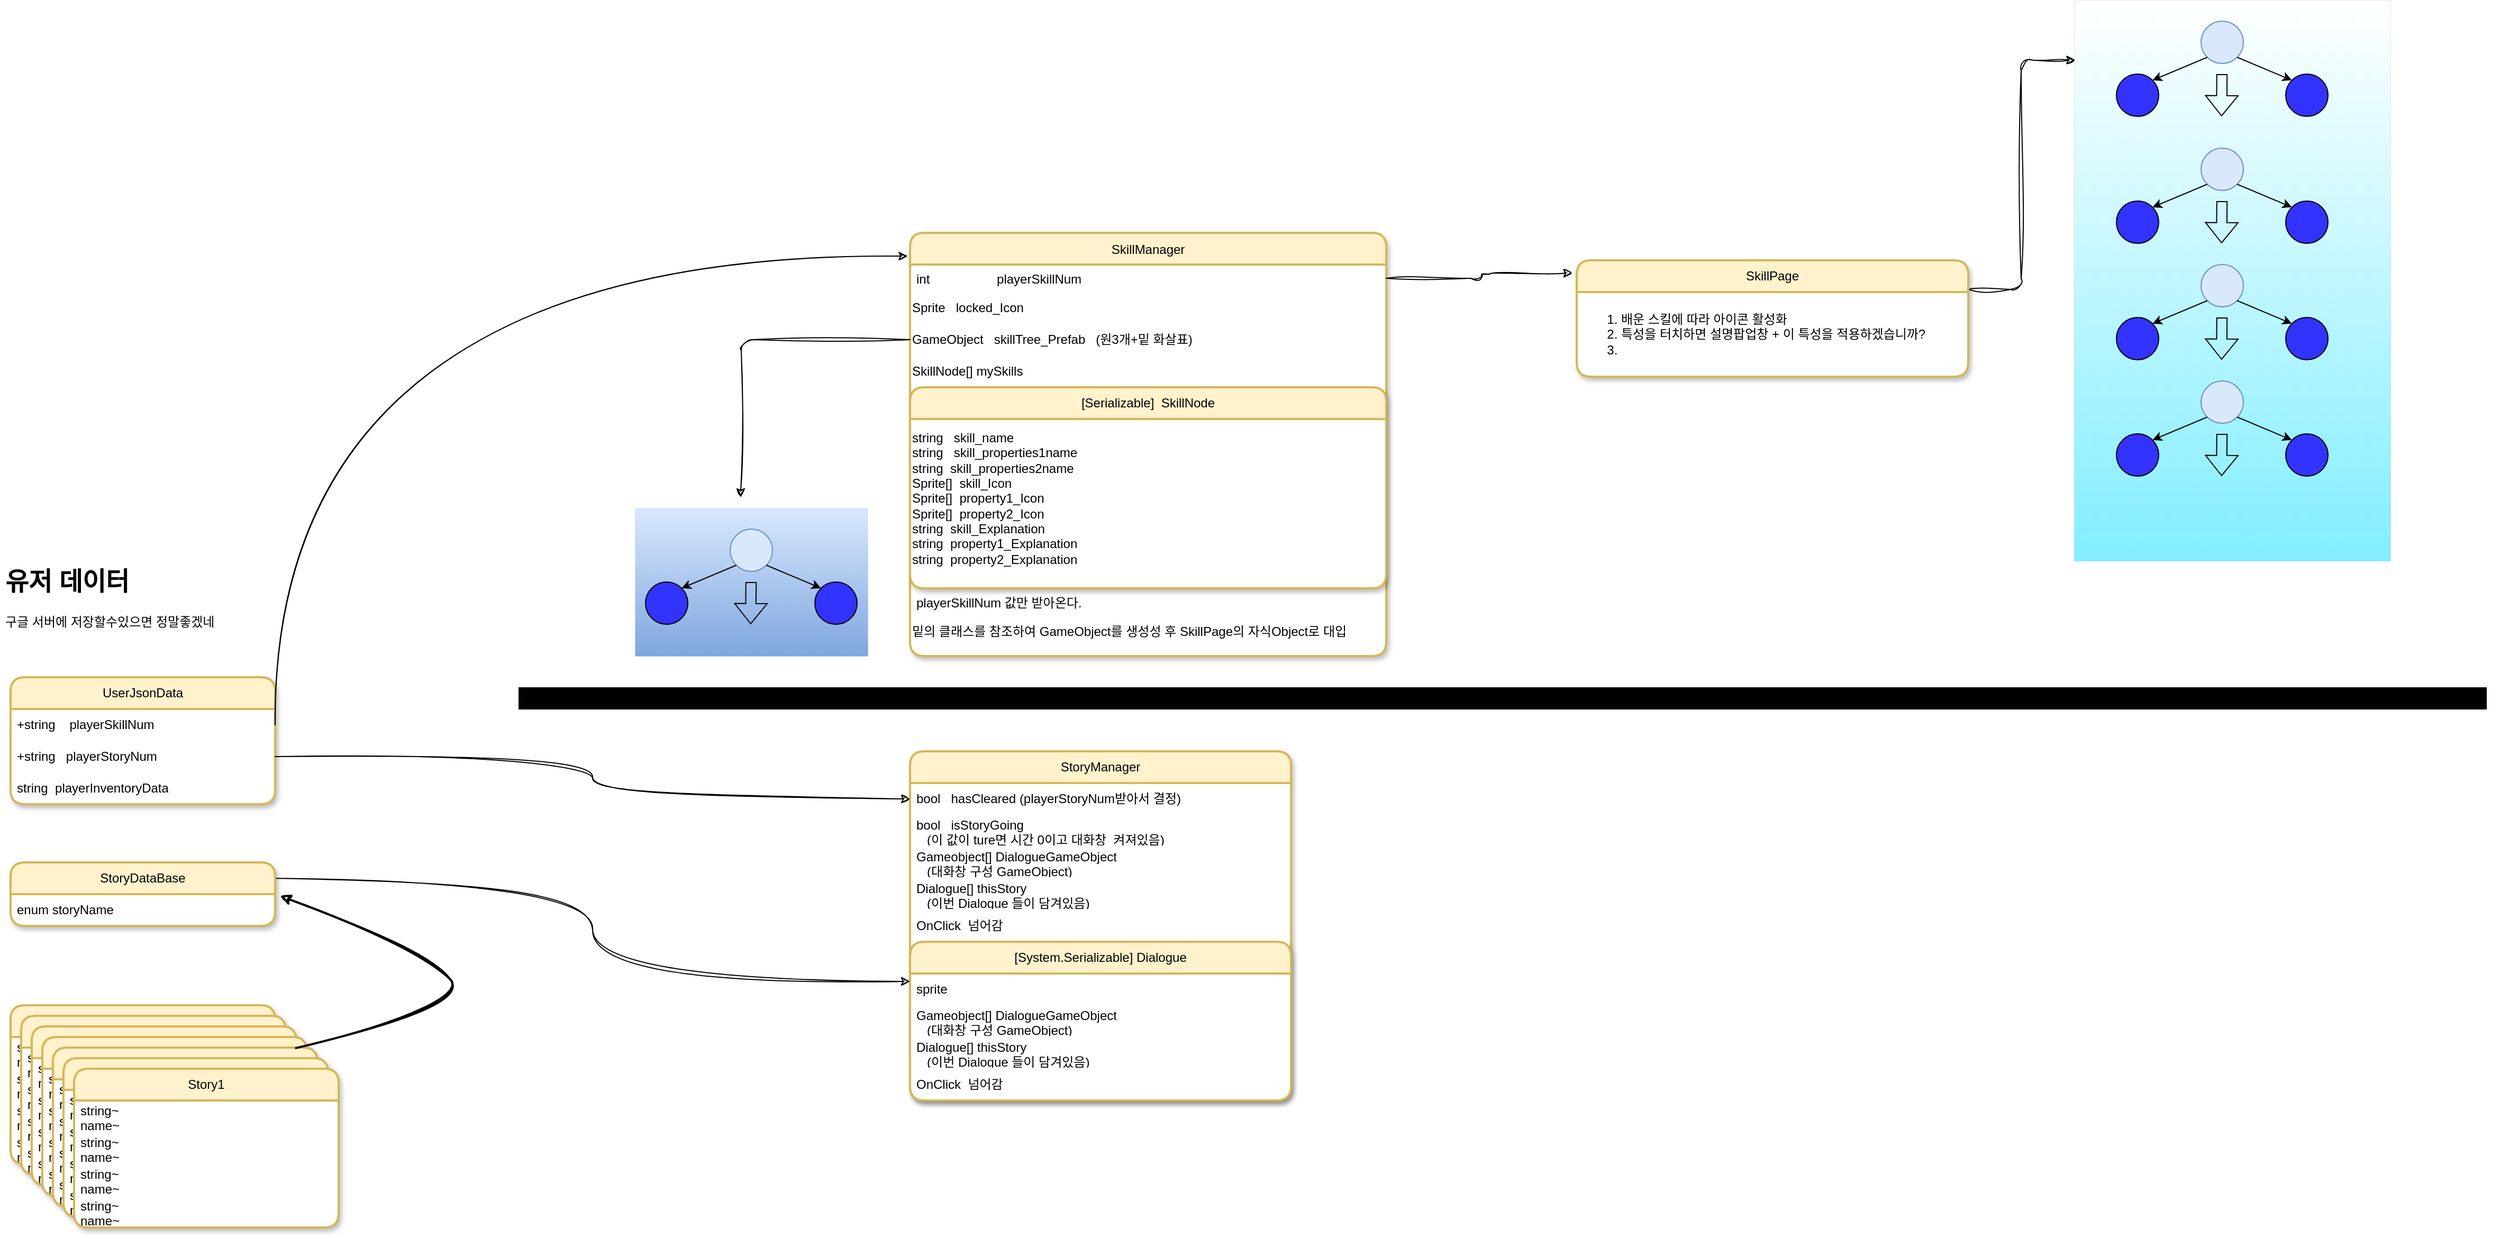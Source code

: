 <mxfile version="21.1.1" type="github">
  <diagram id="C5RBs43oDa-KdzZeNtuy" name="Page-1">
    <mxGraphModel dx="3452" dy="2522" grid="1" gridSize="10" guides="1" tooltips="1" connect="1" arrows="1" fold="1" page="1" pageScale="1" pageWidth="827" pageHeight="1169" math="0" shadow="0">
      <root>
        <mxCell id="WIyWlLk6GJQsqaUBKTNV-0" />
        <mxCell id="WIyWlLk6GJQsqaUBKTNV-1" parent="WIyWlLk6GJQsqaUBKTNV-0" />
        <mxCell id="8nrmdCKxqJNX-sru3NF3-96" value="" style="rounded=0;whiteSpace=wrap;html=1;strokeWidth=0;gradientColor=#82EEFF;" parent="WIyWlLk6GJQsqaUBKTNV-1" vertex="1">
          <mxGeometry x="1160" y="-170" width="299" height="530" as="geometry" />
        </mxCell>
        <mxCell id="8nrmdCKxqJNX-sru3NF3-95" value="" style="rounded=0;whiteSpace=wrap;html=1;fillColor=#dae8fc;strokeColor=#6c8ebf;gradientColor=#7EA6E0;strokeWidth=0;" parent="WIyWlLk6GJQsqaUBKTNV-1" vertex="1">
          <mxGeometry x="-200" y="310" width="220" height="140" as="geometry" />
        </mxCell>
        <mxCell id="zkfFHV4jXpPFQw0GAbJ--0" value="SkillManager" style="swimlane;fontStyle=0;align=center;verticalAlign=middle;childLayout=stackLayout;horizontal=1;startSize=30;horizontalStack=0;resizeParent=1;resizeLast=0;collapsible=1;marginBottom=0;rounded=1;shadow=1;strokeWidth=2;fillColor=#fff2cc;strokeColor=#d6b656;swimlaneFillColor=default;glass=0;" parent="WIyWlLk6GJQsqaUBKTNV-1" vertex="1">
          <mxGeometry x="60" y="50" width="450" height="400" as="geometry">
            <mxRectangle x="230" y="140" width="160" height="26" as="alternateBounds" />
          </mxGeometry>
        </mxCell>
        <mxCell id="zkfFHV4jXpPFQw0GAbJ--1" value="int                   playerSkillNum" style="text;align=left;verticalAlign=top;spacingLeft=4;spacingRight=4;overflow=hidden;rotatable=0;points=[[0,0.5],[1,0.5]];portConstraint=eastwest;" parent="zkfFHV4jXpPFQw0GAbJ--0" vertex="1">
          <mxGeometry y="30" width="450" height="26" as="geometry" />
        </mxCell>
        <mxCell id="8nrmdCKxqJNX-sru3NF3-39" value="Sprite &lt;span style=&quot;white-space: pre;&quot;&gt; &lt;/span&gt;&lt;span style=&quot;white-space: pre;&quot;&gt; &lt;/span&gt;locked_Icon" style="text;html=1;strokeColor=none;fillColor=none;align=left;verticalAlign=middle;whiteSpace=wrap;rounded=0;" parent="zkfFHV4jXpPFQw0GAbJ--0" vertex="1">
          <mxGeometry y="56" width="450" height="30" as="geometry" />
        </mxCell>
        <mxCell id="8nrmdCKxqJNX-sru3NF3-102" style="edgeStyle=orthogonalEdgeStyle;rounded=1;orthogonalLoop=1;jettySize=auto;html=1;exitX=0;exitY=0.5;exitDx=0;exitDy=0;fontFamily=Helvetica;fontSize=11;fontColor=default;startSize=30;targetPerimeterSpacing=2;sketch=1;curveFitting=1;jiggle=2;shadow=0;" parent="zkfFHV4jXpPFQw0GAbJ--0" source="8nrmdCKxqJNX-sru3NF3-85" edge="1">
          <mxGeometry relative="1" as="geometry">
            <mxPoint x="-160" y="250" as="targetPoint" />
          </mxGeometry>
        </mxCell>
        <mxCell id="8nrmdCKxqJNX-sru3NF3-85" value="GameObject&amp;nbsp; &lt;span style=&quot;white-space: pre;&quot;&gt; &lt;/span&gt;skillTree_Prefab&amp;nbsp; &amp;nbsp;(원3개+밑 화살표)" style="text;html=1;strokeColor=none;fillColor=none;align=left;verticalAlign=middle;whiteSpace=wrap;rounded=0;" parent="zkfFHV4jXpPFQw0GAbJ--0" vertex="1">
          <mxGeometry y="86" width="450" height="30" as="geometry" />
        </mxCell>
        <mxCell id="8nrmdCKxqJNX-sru3NF3-86" value="SkillNode[]&lt;span style=&quot;white-space: pre;&quot;&gt; &lt;/span&gt;mySkills" style="text;html=1;strokeColor=none;fillColor=none;align=left;verticalAlign=middle;whiteSpace=wrap;rounded=0;" parent="zkfFHV4jXpPFQw0GAbJ--0" vertex="1">
          <mxGeometry y="116" width="450" height="30" as="geometry" />
        </mxCell>
        <mxCell id="8nrmdCKxqJNX-sru3NF3-41" value="[Serializable]&amp;nbsp; SkillNode" style="swimlane;whiteSpace=wrap;html=1;labelPosition=center;verticalLabelPosition=middle;align=center;verticalAlign=middle;textDirection=ltr;gradientColor=none;strokeWidth=2;fillColor=#fff2cc;strokeColor=#d6b656;fontStyle=0;startSize=30;swimlaneFillColor=default;glass=0;shadow=1;rounded=1;" parent="zkfFHV4jXpPFQw0GAbJ--0" vertex="1">
          <mxGeometry y="146" width="450" height="190" as="geometry">
            <mxRectangle y="146" width="450" height="30" as="alternateBounds" />
          </mxGeometry>
        </mxCell>
        <mxCell id="8nrmdCKxqJNX-sru3NF3-40" value="string&amp;nbsp;&lt;span style=&quot;white-space: pre;&quot;&gt; &lt;/span&gt;&lt;span style=&quot;white-space: pre;&quot;&gt; &lt;/span&gt;skill_name&lt;br&gt;string&amp;nbsp;&lt;span style=&quot;white-space: pre;&quot;&gt; &lt;/span&gt;&lt;span style=&quot;white-space: pre;&quot;&gt; &lt;/span&gt;skill_properties1name&lt;br&gt;string&lt;span style=&quot;white-space: pre;&quot;&gt; &lt;/span&gt;&lt;span style=&quot;white-space: pre;&quot;&gt; &lt;/span&gt;skill_properties2name&lt;br&gt;Sprite[]&lt;span style=&quot;white-space: pre;&quot;&gt; &lt;/span&gt;&lt;span style=&quot;white-space: pre;&quot;&gt; &lt;/span&gt;skill_Icon&lt;br&gt;Sprite[]&lt;span style=&quot;white-space: pre;&quot;&gt; &lt;/span&gt;&lt;span style=&quot;white-space: pre;&quot;&gt; &lt;/span&gt;property1_Icon&lt;br&gt;Sprite[]&lt;span style=&quot;white-space: pre;&quot;&gt; &lt;/span&gt;&lt;span style=&quot;white-space: pre;&quot;&gt; &lt;/span&gt;property2_Icon&lt;br&gt;string&lt;span style=&quot;white-space: pre;&quot;&gt; &lt;/span&gt;&lt;span style=&quot;white-space: pre;&quot;&gt; &lt;/span&gt;skill_Explanation&lt;br&gt;string&lt;span style=&quot;white-space: pre;&quot;&gt; &lt;/span&gt;&lt;span style=&quot;white-space: pre;&quot;&gt; &lt;/span&gt;property1_Explanation&lt;br&gt;string&lt;span style=&quot;white-space: pre;&quot;&gt; &lt;/span&gt;&lt;span style=&quot;white-space: pre;&quot;&gt; &lt;/span&gt;property2_Explanation" style="text;html=1;strokeColor=none;fillColor=none;align=left;verticalAlign=middle;whiteSpace=wrap;rounded=0;" parent="8nrmdCKxqJNX-sru3NF3-41" vertex="1">
          <mxGeometry y="90" width="290" height="30" as="geometry" />
        </mxCell>
        <mxCell id="zkfFHV4jXpPFQw0GAbJ--5" value="playerSkillNum 값만 받아온다." style="text;align=left;verticalAlign=top;spacingLeft=4;spacingRight=4;overflow=hidden;rotatable=0;points=[[0,0.5],[1,0.5]];portConstraint=eastwest;" parent="zkfFHV4jXpPFQw0GAbJ--0" vertex="1">
          <mxGeometry y="336" width="450" height="26" as="geometry" />
        </mxCell>
        <mxCell id="8nrmdCKxqJNX-sru3NF3-84" value="밑의 클래스를 참조하여 GameObject를 생성성 후 SkillPage의 자식Object로 대입" style="text;html=1;align=left;verticalAlign=middle;resizable=0;points=[];autosize=1;strokeColor=none;fillColor=none;" parent="zkfFHV4jXpPFQw0GAbJ--0" vertex="1">
          <mxGeometry y="362" width="450" height="30" as="geometry" />
        </mxCell>
        <mxCell id="8nrmdCKxqJNX-sru3NF3-101" style="edgeStyle=orthogonalEdgeStyle;rounded=1;orthogonalLoop=1;jettySize=auto;html=1;exitX=1;exitY=0.25;exitDx=0;exitDy=0;entryX=0.004;entryY=0.107;entryDx=0;entryDy=0;entryPerimeter=0;fontFamily=Helvetica;fontSize=11;fontColor=default;startSize=30;targetPerimeterSpacing=2;sketch=1;curveFitting=1;jiggle=2;shadow=0;" parent="WIyWlLk6GJQsqaUBKTNV-1" source="8nrmdCKxqJNX-sru3NF3-2" target="8nrmdCKxqJNX-sru3NF3-96" edge="1">
          <mxGeometry relative="1" as="geometry" />
        </mxCell>
        <mxCell id="8nrmdCKxqJNX-sru3NF3-2" value="SkillPage" style="swimlane;fontStyle=0;childLayout=stackLayout;horizontal=1;startSize=30;horizontalStack=0;resizeParent=1;resizeParentMax=0;resizeLast=0;collapsible=1;marginBottom=0;whiteSpace=wrap;html=1;fillColor=#fff2cc;strokeColor=#d6b656;strokeWidth=2;swimlaneFillColor=default;glass=0;shadow=1;rounded=1;" parent="WIyWlLk6GJQsqaUBKTNV-1" vertex="1">
          <mxGeometry x="690" y="76" width="370" height="110" as="geometry">
            <mxRectangle x="510" y="106" width="90" height="30" as="alternateBounds" />
          </mxGeometry>
        </mxCell>
        <mxCell id="8nrmdCKxqJNX-sru3NF3-35" value="&lt;ol&gt;&lt;li&gt;배운 스킬에 따라 아이콘 활성화&lt;/li&gt;&lt;li&gt;특성을 터치하면 설명팝업창 + 이 특성을 적용하겠습니까?&lt;/li&gt;&lt;li&gt;&lt;br&gt;&lt;/li&gt;&lt;/ol&gt;" style="text;html=1;align=left;verticalAlign=middle;resizable=0;points=[];autosize=1;strokeColor=none;fillColor=none;" parent="8nrmdCKxqJNX-sru3NF3-2" vertex="1">
          <mxGeometry y="30" width="370" height="80" as="geometry" />
        </mxCell>
        <mxCell id="8nrmdCKxqJNX-sru3NF3-6" style="edgeStyle=orthogonalEdgeStyle;rounded=1;orthogonalLoop=1;jettySize=auto;html=1;entryX=-0.011;entryY=0.11;entryDx=0;entryDy=0;entryPerimeter=0;targetPerimeterSpacing=2;sketch=1;curveFitting=1;jiggle=2;shadow=0;" parent="WIyWlLk6GJQsqaUBKTNV-1" source="zkfFHV4jXpPFQw0GAbJ--1" target="8nrmdCKxqJNX-sru3NF3-2" edge="1">
          <mxGeometry relative="1" as="geometry">
            <mxPoint x="380" y="170" as="sourcePoint" />
          </mxGeometry>
        </mxCell>
        <mxCell id="8nrmdCKxqJNX-sru3NF3-14" value="" style="ellipse;whiteSpace=wrap;html=1;fillColor=#dae8fc;strokeColor=#6c8ebf;" parent="WIyWlLk6GJQsqaUBKTNV-1" vertex="1">
          <mxGeometry x="-110" y="330" width="40" height="40" as="geometry" />
        </mxCell>
        <mxCell id="8nrmdCKxqJNX-sru3NF3-17" value="" style="ellipse;whiteSpace=wrap;html=1;fillColor=#3333FF;" parent="WIyWlLk6GJQsqaUBKTNV-1" vertex="1">
          <mxGeometry x="-190" y="380" width="40" height="40" as="geometry" />
        </mxCell>
        <mxCell id="8nrmdCKxqJNX-sru3NF3-18" value="" style="ellipse;whiteSpace=wrap;html=1;fillColor=#3333FF;" parent="WIyWlLk6GJQsqaUBKTNV-1" vertex="1">
          <mxGeometry x="-30" y="380" width="40" height="40" as="geometry" />
        </mxCell>
        <mxCell id="8nrmdCKxqJNX-sru3NF3-20" value="" style="endArrow=classic;html=1;rounded=0;exitX=0;exitY=1;exitDx=0;exitDy=0;entryX=1;entryY=0;entryDx=0;entryDy=0;" parent="WIyWlLk6GJQsqaUBKTNV-1" source="8nrmdCKxqJNX-sru3NF3-14" target="8nrmdCKxqJNX-sru3NF3-17" edge="1">
          <mxGeometry width="50" height="50" relative="1" as="geometry">
            <mxPoint x="-230" y="390" as="sourcePoint" />
            <mxPoint x="-290" y="410" as="targetPoint" />
          </mxGeometry>
        </mxCell>
        <mxCell id="8nrmdCKxqJNX-sru3NF3-21" value="" style="endArrow=classic;html=1;rounded=0;exitX=1;exitY=1;exitDx=0;exitDy=0;entryX=0;entryY=0;entryDx=0;entryDy=0;" parent="WIyWlLk6GJQsqaUBKTNV-1" source="8nrmdCKxqJNX-sru3NF3-14" target="8nrmdCKxqJNX-sru3NF3-18" edge="1">
          <mxGeometry width="50" height="50" relative="1" as="geometry">
            <mxPoint x="-30" y="360" as="sourcePoint" />
            <mxPoint x="-40" y="390" as="targetPoint" />
          </mxGeometry>
        </mxCell>
        <mxCell id="8nrmdCKxqJNX-sru3NF3-32" value="" style="shape=flexArrow;endArrow=classic;html=1;rounded=0;width=9.714;endSize=6.034;" parent="WIyWlLk6GJQsqaUBKTNV-1" edge="1">
          <mxGeometry width="50" height="50" relative="1" as="geometry">
            <mxPoint x="-90.25" y="380" as="sourcePoint" />
            <mxPoint x="-90.59" y="420" as="targetPoint" />
          </mxGeometry>
        </mxCell>
        <mxCell id="8nrmdCKxqJNX-sru3NF3-42" value="" style="ellipse;whiteSpace=wrap;html=1;fillColor=#dae8fc;strokeColor=#6c8ebf;" parent="WIyWlLk6GJQsqaUBKTNV-1" vertex="1">
          <mxGeometry x="1280" y="-150" width="40" height="40" as="geometry" />
        </mxCell>
        <mxCell id="8nrmdCKxqJNX-sru3NF3-43" value="" style="ellipse;whiteSpace=wrap;html=1;fillColor=#3333FF;" parent="WIyWlLk6GJQsqaUBKTNV-1" vertex="1">
          <mxGeometry x="1200" y="-100" width="40" height="40" as="geometry" />
        </mxCell>
        <mxCell id="8nrmdCKxqJNX-sru3NF3-44" value="" style="ellipse;whiteSpace=wrap;html=1;fillColor=#3333FF;" parent="WIyWlLk6GJQsqaUBKTNV-1" vertex="1">
          <mxGeometry x="1360" y="-100" width="40" height="40" as="geometry" />
        </mxCell>
        <mxCell id="8nrmdCKxqJNX-sru3NF3-45" value="" style="endArrow=classic;html=1;rounded=0;exitX=0;exitY=1;exitDx=0;exitDy=0;entryX=1;entryY=0;entryDx=0;entryDy=0;" parent="WIyWlLk6GJQsqaUBKTNV-1" source="8nrmdCKxqJNX-sru3NF3-42" target="8nrmdCKxqJNX-sru3NF3-43" edge="1">
          <mxGeometry width="50" height="50" relative="1" as="geometry">
            <mxPoint x="1160" y="-90" as="sourcePoint" />
            <mxPoint x="1100" y="-70" as="targetPoint" />
          </mxGeometry>
        </mxCell>
        <mxCell id="8nrmdCKxqJNX-sru3NF3-46" value="" style="endArrow=classic;html=1;rounded=0;exitX=1;exitY=1;exitDx=0;exitDy=0;entryX=0;entryY=0;entryDx=0;entryDy=0;" parent="WIyWlLk6GJQsqaUBKTNV-1" source="8nrmdCKxqJNX-sru3NF3-42" target="8nrmdCKxqJNX-sru3NF3-44" edge="1">
          <mxGeometry width="50" height="50" relative="1" as="geometry">
            <mxPoint x="1360" y="-120" as="sourcePoint" />
            <mxPoint x="1350" y="-90" as="targetPoint" />
          </mxGeometry>
        </mxCell>
        <mxCell id="8nrmdCKxqJNX-sru3NF3-47" value="" style="shape=flexArrow;endArrow=classic;html=1;rounded=0;width=9.714;endSize=6.034;" parent="WIyWlLk6GJQsqaUBKTNV-1" edge="1">
          <mxGeometry width="50" height="50" relative="1" as="geometry">
            <mxPoint x="1299.75" y="-100" as="sourcePoint" />
            <mxPoint x="1299.41" y="-60" as="targetPoint" />
          </mxGeometry>
        </mxCell>
        <mxCell id="8nrmdCKxqJNX-sru3NF3-54" value="" style="ellipse;whiteSpace=wrap;html=1;fillColor=#dae8fc;strokeColor=#6c8ebf;" parent="WIyWlLk6GJQsqaUBKTNV-1" vertex="1">
          <mxGeometry x="1280" y="-30" width="40" height="40" as="geometry" />
        </mxCell>
        <mxCell id="8nrmdCKxqJNX-sru3NF3-55" value="" style="ellipse;whiteSpace=wrap;html=1;fillColor=#3333FF;" parent="WIyWlLk6GJQsqaUBKTNV-1" vertex="1">
          <mxGeometry x="1200" y="20" width="40" height="40" as="geometry" />
        </mxCell>
        <mxCell id="8nrmdCKxqJNX-sru3NF3-56" value="" style="ellipse;whiteSpace=wrap;html=1;fillColor=#3333FF;" parent="WIyWlLk6GJQsqaUBKTNV-1" vertex="1">
          <mxGeometry x="1360" y="20" width="40" height="40" as="geometry" />
        </mxCell>
        <mxCell id="8nrmdCKxqJNX-sru3NF3-57" value="" style="endArrow=classic;html=1;rounded=0;exitX=0;exitY=1;exitDx=0;exitDy=0;entryX=1;entryY=0;entryDx=0;entryDy=0;" parent="WIyWlLk6GJQsqaUBKTNV-1" source="8nrmdCKxqJNX-sru3NF3-54" target="8nrmdCKxqJNX-sru3NF3-55" edge="1">
          <mxGeometry width="50" height="50" relative="1" as="geometry">
            <mxPoint x="1160" y="30" as="sourcePoint" />
            <mxPoint x="1100" y="50" as="targetPoint" />
          </mxGeometry>
        </mxCell>
        <mxCell id="8nrmdCKxqJNX-sru3NF3-58" value="" style="endArrow=classic;html=1;rounded=0;exitX=1;exitY=1;exitDx=0;exitDy=0;entryX=0;entryY=0;entryDx=0;entryDy=0;" parent="WIyWlLk6GJQsqaUBKTNV-1" source="8nrmdCKxqJNX-sru3NF3-54" target="8nrmdCKxqJNX-sru3NF3-56" edge="1">
          <mxGeometry width="50" height="50" relative="1" as="geometry">
            <mxPoint x="1360" as="sourcePoint" />
            <mxPoint x="1350" y="30" as="targetPoint" />
          </mxGeometry>
        </mxCell>
        <mxCell id="8nrmdCKxqJNX-sru3NF3-59" value="" style="shape=flexArrow;endArrow=classic;html=1;rounded=0;width=9.714;endSize=6.034;" parent="WIyWlLk6GJQsqaUBKTNV-1" edge="1">
          <mxGeometry width="50" height="50" relative="1" as="geometry">
            <mxPoint x="1299.75" y="20" as="sourcePoint" />
            <mxPoint x="1299.41" y="60" as="targetPoint" />
          </mxGeometry>
        </mxCell>
        <mxCell id="8nrmdCKxqJNX-sru3NF3-60" value="" style="ellipse;whiteSpace=wrap;html=1;fillColor=#dae8fc;strokeColor=#6c8ebf;" parent="WIyWlLk6GJQsqaUBKTNV-1" vertex="1">
          <mxGeometry x="1280" y="80" width="40" height="40" as="geometry" />
        </mxCell>
        <mxCell id="8nrmdCKxqJNX-sru3NF3-61" value="" style="ellipse;whiteSpace=wrap;html=1;fillColor=#3333FF;" parent="WIyWlLk6GJQsqaUBKTNV-1" vertex="1">
          <mxGeometry x="1200" y="130" width="40" height="40" as="geometry" />
        </mxCell>
        <mxCell id="8nrmdCKxqJNX-sru3NF3-62" value="" style="ellipse;whiteSpace=wrap;html=1;fillColor=#3333FF;" parent="WIyWlLk6GJQsqaUBKTNV-1" vertex="1">
          <mxGeometry x="1360" y="130" width="40" height="40" as="geometry" />
        </mxCell>
        <mxCell id="8nrmdCKxqJNX-sru3NF3-63" value="" style="endArrow=classic;html=1;rounded=0;exitX=0;exitY=1;exitDx=0;exitDy=0;entryX=1;entryY=0;entryDx=0;entryDy=0;" parent="WIyWlLk6GJQsqaUBKTNV-1" source="8nrmdCKxqJNX-sru3NF3-60" target="8nrmdCKxqJNX-sru3NF3-61" edge="1">
          <mxGeometry width="50" height="50" relative="1" as="geometry">
            <mxPoint x="1160" y="140" as="sourcePoint" />
            <mxPoint x="1100" y="160" as="targetPoint" />
          </mxGeometry>
        </mxCell>
        <mxCell id="8nrmdCKxqJNX-sru3NF3-64" value="" style="endArrow=classic;html=1;rounded=0;exitX=1;exitY=1;exitDx=0;exitDy=0;entryX=0;entryY=0;entryDx=0;entryDy=0;" parent="WIyWlLk6GJQsqaUBKTNV-1" source="8nrmdCKxqJNX-sru3NF3-60" target="8nrmdCKxqJNX-sru3NF3-62" edge="1">
          <mxGeometry width="50" height="50" relative="1" as="geometry">
            <mxPoint x="1360" y="110" as="sourcePoint" />
            <mxPoint x="1350" y="140" as="targetPoint" />
          </mxGeometry>
        </mxCell>
        <mxCell id="8nrmdCKxqJNX-sru3NF3-65" value="" style="shape=flexArrow;endArrow=classic;html=1;rounded=0;width=9.714;endSize=6.034;" parent="WIyWlLk6GJQsqaUBKTNV-1" edge="1">
          <mxGeometry width="50" height="50" relative="1" as="geometry">
            <mxPoint x="1299.75" y="130" as="sourcePoint" />
            <mxPoint x="1299.41" y="170" as="targetPoint" />
          </mxGeometry>
        </mxCell>
        <mxCell id="8nrmdCKxqJNX-sru3NF3-66" value="" style="ellipse;whiteSpace=wrap;html=1;fillColor=#dae8fc;strokeColor=#6c8ebf;" parent="WIyWlLk6GJQsqaUBKTNV-1" vertex="1">
          <mxGeometry x="1280" y="190" width="40" height="40" as="geometry" />
        </mxCell>
        <mxCell id="8nrmdCKxqJNX-sru3NF3-67" value="" style="ellipse;whiteSpace=wrap;html=1;fillColor=#3333FF;" parent="WIyWlLk6GJQsqaUBKTNV-1" vertex="1">
          <mxGeometry x="1200" y="240" width="40" height="40" as="geometry" />
        </mxCell>
        <mxCell id="8nrmdCKxqJNX-sru3NF3-68" value="" style="ellipse;whiteSpace=wrap;html=1;fillColor=#3333FF;" parent="WIyWlLk6GJQsqaUBKTNV-1" vertex="1">
          <mxGeometry x="1360" y="240" width="40" height="40" as="geometry" />
        </mxCell>
        <mxCell id="8nrmdCKxqJNX-sru3NF3-69" value="" style="endArrow=classic;html=1;rounded=0;exitX=0;exitY=1;exitDx=0;exitDy=0;entryX=1;entryY=0;entryDx=0;entryDy=0;" parent="WIyWlLk6GJQsqaUBKTNV-1" source="8nrmdCKxqJNX-sru3NF3-66" target="8nrmdCKxqJNX-sru3NF3-67" edge="1">
          <mxGeometry width="50" height="50" relative="1" as="geometry">
            <mxPoint x="1160" y="250" as="sourcePoint" />
            <mxPoint x="1100" y="270" as="targetPoint" />
          </mxGeometry>
        </mxCell>
        <mxCell id="8nrmdCKxqJNX-sru3NF3-70" value="" style="endArrow=classic;html=1;rounded=0;exitX=1;exitY=1;exitDx=0;exitDy=0;entryX=0;entryY=0;entryDx=0;entryDy=0;" parent="WIyWlLk6GJQsqaUBKTNV-1" source="8nrmdCKxqJNX-sru3NF3-66" target="8nrmdCKxqJNX-sru3NF3-68" edge="1">
          <mxGeometry width="50" height="50" relative="1" as="geometry">
            <mxPoint x="1360" y="220" as="sourcePoint" />
            <mxPoint x="1350" y="250" as="targetPoint" />
          </mxGeometry>
        </mxCell>
        <mxCell id="8nrmdCKxqJNX-sru3NF3-71" value="" style="shape=flexArrow;endArrow=classic;html=1;rounded=0;width=9.714;endSize=6.034;" parent="WIyWlLk6GJQsqaUBKTNV-1" edge="1">
          <mxGeometry width="50" height="50" relative="1" as="geometry">
            <mxPoint x="1299.75" y="240" as="sourcePoint" />
            <mxPoint x="1299.41" y="280" as="targetPoint" />
          </mxGeometry>
        </mxCell>
        <mxCell id="8nrmdCKxqJNX-sru3NF3-88" value="UserJsonData" style="swimlane;fontStyle=0;childLayout=stackLayout;horizontal=1;startSize=30;horizontalStack=0;resizeParent=1;resizeParentMax=0;resizeLast=0;collapsible=1;marginBottom=0;whiteSpace=wrap;html=1;flipH=1;flipV=0;direction=east;fillColor=#fff2cc;strokeColor=#d6b656;strokeWidth=2;swimlaneFillColor=default;glass=0;shadow=1;rounded=1;" parent="WIyWlLk6GJQsqaUBKTNV-1" vertex="1">
          <mxGeometry x="-790" y="470" width="250" height="120" as="geometry" />
        </mxCell>
        <mxCell id="8nrmdCKxqJNX-sru3NF3-89" value="+string&amp;nbsp;&lt;span style=&quot;white-space: pre;&quot;&gt; &lt;/span&gt;&lt;span style=&quot;white-space: pre;&quot;&gt; &lt;span style=&quot;white-space: pre;&quot;&gt;	&lt;/span&gt;&lt;/span&gt;playerSkillNum" style="text;strokeColor=none;fillColor=none;align=left;verticalAlign=middle;spacingLeft=4;spacingRight=4;overflow=hidden;points=[[0,0.5],[1,0.5]];portConstraint=eastwest;rotatable=0;whiteSpace=wrap;html=1;" parent="8nrmdCKxqJNX-sru3NF3-88" vertex="1">
          <mxGeometry y="30" width="250" height="30" as="geometry" />
        </mxCell>
        <mxCell id="8nrmdCKxqJNX-sru3NF3-90" value="+string&lt;span style=&quot;white-space: pre;&quot;&gt; &lt;span style=&quot;white-space: pre;&quot;&gt;	&lt;/span&gt;&lt;/span&gt;&lt;span style=&quot;white-space: pre;&quot;&gt; &lt;/span&gt;playerStoryNum" style="text;strokeColor=none;fillColor=none;align=left;verticalAlign=middle;spacingLeft=4;spacingRight=4;overflow=hidden;points=[[0,0.5],[1,0.5]];portConstraint=eastwest;rotatable=0;whiteSpace=wrap;html=1;strokeWidth=1;" parent="8nrmdCKxqJNX-sru3NF3-88" vertex="1">
          <mxGeometry y="60" width="250" height="30" as="geometry" />
        </mxCell>
        <mxCell id="8nrmdCKxqJNX-sru3NF3-104" value="string&amp;nbsp;&lt;span style=&quot;white-space: pre;&quot;&gt;	&lt;/span&gt;playerInventoryData" style="text;strokeColor=none;fillColor=none;align=left;verticalAlign=middle;spacingLeft=4;spacingRight=4;overflow=hidden;points=[[0,0.5],[1,0.5]];portConstraint=eastwest;rotatable=0;whiteSpace=wrap;html=1;strokeWidth=1;" parent="8nrmdCKxqJNX-sru3NF3-88" vertex="1">
          <mxGeometry y="90" width="250" height="30" as="geometry" />
        </mxCell>
        <mxCell id="8nrmdCKxqJNX-sru3NF3-103" style="edgeStyle=orthogonalEdgeStyle;shape=connector;curved=1;rounded=1;sketch=1;jiggle=2;curveFitting=1;orthogonalLoop=1;jettySize=auto;html=1;exitX=1;exitY=0.5;exitDx=0;exitDy=0;shadow=0;labelBackgroundColor=default;strokeColor=default;fontFamily=Helvetica;fontSize=11;fontColor=default;endArrow=classic;targetPerimeterSpacing=2;entryX=-0.005;entryY=0.055;entryDx=0;entryDy=0;entryPerimeter=0;" parent="WIyWlLk6GJQsqaUBKTNV-1" source="8nrmdCKxqJNX-sru3NF3-89" target="zkfFHV4jXpPFQw0GAbJ--0" edge="1">
          <mxGeometry relative="1" as="geometry">
            <mxPoint x="-320" y="160.0" as="targetPoint" />
            <Array as="points">
              <mxPoint x="-540" y="72" />
            </Array>
          </mxGeometry>
        </mxCell>
        <mxCell id="I7Q4ylWd6x1vEmN2sP45-0" value="&lt;h1&gt;유저 데이터&lt;/h1&gt;&lt;p&gt;구글 서버에 저장할수있으면 정말좋겠네&lt;/p&gt;" style="text;html=1;strokeColor=none;fillColor=none;spacing=5;spacingTop=-20;whiteSpace=wrap;overflow=hidden;rounded=0;" parent="WIyWlLk6GJQsqaUBKTNV-1" vertex="1">
          <mxGeometry x="-800" y="360" width="260" height="70" as="geometry" />
        </mxCell>
        <mxCell id="68tTrkbGSFjsNnPuL7g_-4" value="StoryManager" style="swimlane;fontStyle=0;childLayout=stackLayout;horizontal=1;startSize=30;horizontalStack=0;resizeParent=1;resizeParentMax=0;resizeLast=0;collapsible=1;marginBottom=0;whiteSpace=wrap;html=1;flipH=1;flipV=0;direction=east;fillColor=#fff2cc;strokeColor=#d6b656;strokeWidth=2;swimlaneFillColor=default;glass=0;shadow=1;rounded=1;" vertex="1" parent="WIyWlLk6GJQsqaUBKTNV-1">
          <mxGeometry x="60" y="540" width="360" height="330" as="geometry" />
        </mxCell>
        <mxCell id="68tTrkbGSFjsNnPuL7g_-20" value="bool&lt;span style=&quot;white-space: pre;&quot;&gt;	&lt;/span&gt;&lt;span style=&quot;white-space: pre;&quot;&gt;	&lt;span style=&quot;white-space: pre;&quot;&gt;	&lt;/span&gt;h&lt;/span&gt;asCleared (playerStoryNum받아서 결정)" style="text;strokeColor=none;fillColor=none;align=left;verticalAlign=middle;spacingLeft=4;spacingRight=4;overflow=hidden;points=[[0,0.5],[1,0.5]];portConstraint=eastwest;rotatable=0;whiteSpace=wrap;html=1;" vertex="1" parent="68tTrkbGSFjsNnPuL7g_-4">
          <mxGeometry y="30" width="360" height="30" as="geometry" />
        </mxCell>
        <mxCell id="68tTrkbGSFjsNnPuL7g_-5" value="bool&lt;span style=&quot;white-space: pre;&quot;&gt;	&lt;/span&gt;&lt;span style=&quot;white-space: pre;&quot;&gt;	&lt;span style=&quot;white-space: pre;&quot;&gt;	&lt;/span&gt;&lt;/span&gt;isStoryGoing&lt;br&gt;&lt;span style=&quot;white-space: pre;&quot;&gt;	&lt;/span&gt;&lt;span style=&quot;white-space: pre;&quot;&gt;	&lt;span style=&quot;white-space: pre;&quot;&gt;	&lt;/span&gt;&lt;/span&gt;(이 값이 ture면 시간 0이고 대화창&amp;nbsp;&lt;span style=&quot;white-space: pre;&quot;&gt;	&lt;/span&gt;켜져있음)" style="text;strokeColor=none;fillColor=none;align=left;verticalAlign=middle;spacingLeft=4;spacingRight=4;overflow=hidden;points=[[0,0.5],[1,0.5]];portConstraint=eastwest;rotatable=0;whiteSpace=wrap;html=1;" vertex="1" parent="68tTrkbGSFjsNnPuL7g_-4">
          <mxGeometry y="60" width="360" height="30" as="geometry" />
        </mxCell>
        <mxCell id="68tTrkbGSFjsNnPuL7g_-6" value="Gameobject[]&lt;span style=&quot;white-space: pre;&quot;&gt;	&lt;/span&gt;DialogueGameObject&lt;br&gt;&lt;span style=&quot;white-space: pre;&quot;&gt;	&lt;/span&gt;&lt;span style=&quot;white-space: pre;&quot;&gt;	&lt;/span&gt;&lt;span style=&quot;white-space: pre;&quot;&gt;	&lt;/span&gt;(대화창 구성 GameObject)" style="text;strokeColor=none;fillColor=none;align=left;verticalAlign=middle;spacingLeft=4;spacingRight=4;overflow=hidden;points=[[0,0.5],[1,0.5]];portConstraint=eastwest;rotatable=0;whiteSpace=wrap;html=1;strokeWidth=1;" vertex="1" parent="68tTrkbGSFjsNnPuL7g_-4">
          <mxGeometry y="90" width="360" height="30" as="geometry" />
        </mxCell>
        <mxCell id="68tTrkbGSFjsNnPuL7g_-7" value="Dialogue[]&lt;span style=&quot;white-space: pre;&quot;&gt;	&lt;/span&gt;thisStory&lt;br&gt;&lt;span style=&quot;white-space: pre;&quot;&gt;	&lt;/span&gt;&lt;span style=&quot;white-space: pre;&quot;&gt;	&lt;/span&gt;&lt;span style=&quot;white-space: pre;&quot;&gt;	&lt;/span&gt;(이번 Dialogue 들이 담겨있음)" style="text;strokeColor=none;fillColor=none;align=left;verticalAlign=middle;spacingLeft=4;spacingRight=4;overflow=hidden;points=[[0,0.5],[1,0.5]];portConstraint=eastwest;rotatable=0;whiteSpace=wrap;html=1;strokeWidth=1;" vertex="1" parent="68tTrkbGSFjsNnPuL7g_-4">
          <mxGeometry y="120" width="360" height="30" as="geometry" />
        </mxCell>
        <mxCell id="68tTrkbGSFjsNnPuL7g_-8" value="OnClick&lt;span style=&quot;white-space: pre;&quot;&gt;	&lt;/span&gt;&lt;span style=&quot;white-space: pre;&quot;&gt;	&lt;/span&gt;넘어감" style="text;strokeColor=none;fillColor=none;align=left;verticalAlign=middle;spacingLeft=4;spacingRight=4;overflow=hidden;points=[[0,0.5],[1,0.5]];portConstraint=eastwest;rotatable=0;whiteSpace=wrap;html=1;strokeWidth=1;" vertex="1" parent="68tTrkbGSFjsNnPuL7g_-4">
          <mxGeometry y="150" width="360" height="30" as="geometry" />
        </mxCell>
        <mxCell id="68tTrkbGSFjsNnPuL7g_-14" value="[System.Serializable] Dialogue" style="swimlane;fontStyle=0;childLayout=stackLayout;horizontal=1;startSize=30;horizontalStack=0;resizeParent=1;resizeParentMax=0;resizeLast=0;collapsible=1;marginBottom=0;whiteSpace=wrap;html=1;flipH=1;flipV=0;direction=east;fillColor=#fff2cc;strokeColor=#d6b656;strokeWidth=2;swimlaneFillColor=default;glass=0;shadow=1;rounded=1;" vertex="1" parent="68tTrkbGSFjsNnPuL7g_-4">
          <mxGeometry y="180" width="360" height="150" as="geometry" />
        </mxCell>
        <mxCell id="68tTrkbGSFjsNnPuL7g_-15" value="sprite" style="text;strokeColor=none;fillColor=none;align=left;verticalAlign=middle;spacingLeft=4;spacingRight=4;overflow=hidden;points=[[0,0.5],[1,0.5]];portConstraint=eastwest;rotatable=0;whiteSpace=wrap;html=1;" vertex="1" parent="68tTrkbGSFjsNnPuL7g_-14">
          <mxGeometry y="30" width="360" height="30" as="geometry" />
        </mxCell>
        <mxCell id="68tTrkbGSFjsNnPuL7g_-16" value="Gameobject[]&lt;span style=&quot;white-space: pre;&quot;&gt;	&lt;/span&gt;DialogueGameObject&lt;br&gt;&lt;span style=&quot;white-space: pre;&quot;&gt;	&lt;/span&gt;&lt;span style=&quot;white-space: pre;&quot;&gt;	&lt;/span&gt;&lt;span style=&quot;white-space: pre;&quot;&gt;	&lt;/span&gt;(대화창 구성 GameObject)" style="text;strokeColor=none;fillColor=none;align=left;verticalAlign=middle;spacingLeft=4;spacingRight=4;overflow=hidden;points=[[0,0.5],[1,0.5]];portConstraint=eastwest;rotatable=0;whiteSpace=wrap;html=1;strokeWidth=1;" vertex="1" parent="68tTrkbGSFjsNnPuL7g_-14">
          <mxGeometry y="60" width="360" height="30" as="geometry" />
        </mxCell>
        <mxCell id="68tTrkbGSFjsNnPuL7g_-17" value="Dialogue[]&lt;span style=&quot;white-space: pre;&quot;&gt;	&lt;/span&gt;thisStory&lt;br&gt;&lt;span style=&quot;white-space: pre;&quot;&gt;	&lt;/span&gt;&lt;span style=&quot;white-space: pre;&quot;&gt;	&lt;/span&gt;&lt;span style=&quot;white-space: pre;&quot;&gt;	&lt;/span&gt;(이번 Dialogue 들이 담겨있음)" style="text;strokeColor=none;fillColor=none;align=left;verticalAlign=middle;spacingLeft=4;spacingRight=4;overflow=hidden;points=[[0,0.5],[1,0.5]];portConstraint=eastwest;rotatable=0;whiteSpace=wrap;html=1;strokeWidth=1;" vertex="1" parent="68tTrkbGSFjsNnPuL7g_-14">
          <mxGeometry y="90" width="360" height="30" as="geometry" />
        </mxCell>
        <mxCell id="68tTrkbGSFjsNnPuL7g_-18" value="OnClick&lt;span style=&quot;white-space: pre;&quot;&gt;	&lt;/span&gt;&lt;span style=&quot;white-space: pre;&quot;&gt;	&lt;/span&gt;넘어감" style="text;strokeColor=none;fillColor=none;align=left;verticalAlign=middle;spacingLeft=4;spacingRight=4;overflow=hidden;points=[[0,0.5],[1,0.5]];portConstraint=eastwest;rotatable=0;whiteSpace=wrap;html=1;strokeWidth=1;" vertex="1" parent="68tTrkbGSFjsNnPuL7g_-14">
          <mxGeometry y="120" width="360" height="30" as="geometry" />
        </mxCell>
        <mxCell id="68tTrkbGSFjsNnPuL7g_-21" style="edgeStyle=orthogonalEdgeStyle;orthogonalLoop=1;jettySize=auto;html=1;exitX=1;exitY=0.5;exitDx=0;exitDy=0;entryX=0;entryY=0.5;entryDx=0;entryDy=0;fontFamily=Helvetica;fontSize=12;fontColor=default;startSize=30;strokeColor=default;sketch=1;curveFitting=1;jiggle=2;curved=1;" edge="1" parent="WIyWlLk6GJQsqaUBKTNV-1" source="8nrmdCKxqJNX-sru3NF3-90" target="68tTrkbGSFjsNnPuL7g_-20">
          <mxGeometry relative="1" as="geometry" />
        </mxCell>
        <mxCell id="68tTrkbGSFjsNnPuL7g_-77" style="edgeStyle=orthogonalEdgeStyle;orthogonalLoop=1;jettySize=auto;html=1;exitX=1;exitY=0.25;exitDx=0;exitDy=0;entryX=0;entryY=0.25;entryDx=0;entryDy=0;fontFamily=Helvetica;fontSize=12;fontColor=default;startSize=30;curved=1;sketch=1;curveFitting=1;jiggle=2;" edge="1" parent="WIyWlLk6GJQsqaUBKTNV-1" source="68tTrkbGSFjsNnPuL7g_-37" target="68tTrkbGSFjsNnPuL7g_-14">
          <mxGeometry relative="1" as="geometry" />
        </mxCell>
        <mxCell id="68tTrkbGSFjsNnPuL7g_-37" value="StoryDataBase" style="swimlane;fontStyle=0;childLayout=stackLayout;horizontal=1;startSize=30;horizontalStack=0;resizeParent=1;resizeParentMax=0;resizeLast=0;collapsible=1;marginBottom=0;whiteSpace=wrap;html=1;flipH=1;flipV=0;direction=east;fillColor=#fff2cc;strokeColor=#d6b656;strokeWidth=2;swimlaneFillColor=default;glass=0;shadow=1;rounded=1;" vertex="1" parent="WIyWlLk6GJQsqaUBKTNV-1">
          <mxGeometry x="-790" y="645" width="250" height="60" as="geometry" />
        </mxCell>
        <mxCell id="68tTrkbGSFjsNnPuL7g_-38" value="enum storyName" style="text;strokeColor=none;fillColor=none;align=left;verticalAlign=middle;spacingLeft=4;spacingRight=4;overflow=hidden;points=[[0,0.5],[1,0.5]];portConstraint=eastwest;rotatable=0;whiteSpace=wrap;html=1;" vertex="1" parent="68tTrkbGSFjsNnPuL7g_-37">
          <mxGeometry y="30" width="250" height="30" as="geometry" />
        </mxCell>
        <mxCell id="68tTrkbGSFjsNnPuL7g_-41" value="Story1" style="swimlane;fontStyle=0;childLayout=stackLayout;horizontal=1;startSize=30;horizontalStack=0;resizeParent=1;resizeParentMax=0;resizeLast=0;collapsible=1;marginBottom=0;whiteSpace=wrap;html=1;flipH=1;flipV=0;direction=east;fillColor=#fff2cc;strokeColor=#d6b656;strokeWidth=2;swimlaneFillColor=default;glass=0;shadow=1;rounded=1;" vertex="1" parent="WIyWlLk6GJQsqaUBKTNV-1">
          <mxGeometry x="-790" y="780" width="250" height="150" as="geometry" />
        </mxCell>
        <mxCell id="68tTrkbGSFjsNnPuL7g_-42" value="string~&lt;br&gt;name~&lt;br&gt;sdfjlaskdf~&lt;br&gt;~" style="text;strokeColor=none;fillColor=none;align=left;verticalAlign=middle;spacingLeft=4;spacingRight=4;overflow=hidden;points=[[0,0.5],[1,0.5]];portConstraint=eastwest;rotatable=0;whiteSpace=wrap;html=1;" vertex="1" parent="68tTrkbGSFjsNnPuL7g_-41">
          <mxGeometry y="30" width="250" height="30" as="geometry" />
        </mxCell>
        <mxCell id="68tTrkbGSFjsNnPuL7g_-43" value="string~&lt;br&gt;name~&lt;br&gt;sdfjlaskdf~&lt;br&gt;~" style="text;strokeColor=none;fillColor=none;align=left;verticalAlign=middle;spacingLeft=4;spacingRight=4;overflow=hidden;points=[[0,0.5],[1,0.5]];portConstraint=eastwest;rotatable=0;whiteSpace=wrap;html=1;" vertex="1" parent="68tTrkbGSFjsNnPuL7g_-41">
          <mxGeometry y="60" width="250" height="30" as="geometry" />
        </mxCell>
        <mxCell id="68tTrkbGSFjsNnPuL7g_-44" value="string~&lt;br&gt;name~&lt;br&gt;sdfjlaskdf~&lt;br&gt;~" style="text;strokeColor=none;fillColor=none;align=left;verticalAlign=middle;spacingLeft=4;spacingRight=4;overflow=hidden;points=[[0,0.5],[1,0.5]];portConstraint=eastwest;rotatable=0;whiteSpace=wrap;html=1;" vertex="1" parent="68tTrkbGSFjsNnPuL7g_-41">
          <mxGeometry y="90" width="250" height="30" as="geometry" />
        </mxCell>
        <mxCell id="68tTrkbGSFjsNnPuL7g_-45" value="string~&lt;br&gt;name~&lt;br&gt;sdfjlaskdf~&lt;br&gt;~" style="text;strokeColor=none;fillColor=none;align=left;verticalAlign=middle;spacingLeft=4;spacingRight=4;overflow=hidden;points=[[0,0.5],[1,0.5]];portConstraint=eastwest;rotatable=0;whiteSpace=wrap;html=1;" vertex="1" parent="68tTrkbGSFjsNnPuL7g_-41">
          <mxGeometry y="120" width="250" height="30" as="geometry" />
        </mxCell>
        <mxCell id="68tTrkbGSFjsNnPuL7g_-46" value="Story1" style="swimlane;fontStyle=0;childLayout=stackLayout;horizontal=1;startSize=30;horizontalStack=0;resizeParent=1;resizeParentMax=0;resizeLast=0;collapsible=1;marginBottom=0;whiteSpace=wrap;html=1;flipH=1;flipV=0;direction=east;fillColor=#fff2cc;strokeColor=#d6b656;strokeWidth=2;swimlaneFillColor=default;glass=0;shadow=1;rounded=1;" vertex="1" parent="WIyWlLk6GJQsqaUBKTNV-1">
          <mxGeometry x="-780" y="790" width="250" height="150" as="geometry" />
        </mxCell>
        <mxCell id="68tTrkbGSFjsNnPuL7g_-47" value="string~&lt;br&gt;name~&lt;br&gt;sdfjlaskdf~&lt;br&gt;~" style="text;strokeColor=none;fillColor=none;align=left;verticalAlign=middle;spacingLeft=4;spacingRight=4;overflow=hidden;points=[[0,0.5],[1,0.5]];portConstraint=eastwest;rotatable=0;whiteSpace=wrap;html=1;" vertex="1" parent="68tTrkbGSFjsNnPuL7g_-46">
          <mxGeometry y="30" width="250" height="30" as="geometry" />
        </mxCell>
        <mxCell id="68tTrkbGSFjsNnPuL7g_-48" value="string~&lt;br&gt;name~&lt;br&gt;sdfjlaskdf~&lt;br&gt;~" style="text;strokeColor=none;fillColor=none;align=left;verticalAlign=middle;spacingLeft=4;spacingRight=4;overflow=hidden;points=[[0,0.5],[1,0.5]];portConstraint=eastwest;rotatable=0;whiteSpace=wrap;html=1;" vertex="1" parent="68tTrkbGSFjsNnPuL7g_-46">
          <mxGeometry y="60" width="250" height="30" as="geometry" />
        </mxCell>
        <mxCell id="68tTrkbGSFjsNnPuL7g_-49" value="string~&lt;br&gt;name~&lt;br&gt;sdfjlaskdf~&lt;br&gt;~" style="text;strokeColor=none;fillColor=none;align=left;verticalAlign=middle;spacingLeft=4;spacingRight=4;overflow=hidden;points=[[0,0.5],[1,0.5]];portConstraint=eastwest;rotatable=0;whiteSpace=wrap;html=1;" vertex="1" parent="68tTrkbGSFjsNnPuL7g_-46">
          <mxGeometry y="90" width="250" height="30" as="geometry" />
        </mxCell>
        <mxCell id="68tTrkbGSFjsNnPuL7g_-50" value="string~&lt;br&gt;name~&lt;br&gt;sdfjlaskdf~&lt;br&gt;~" style="text;strokeColor=none;fillColor=none;align=left;verticalAlign=middle;spacingLeft=4;spacingRight=4;overflow=hidden;points=[[0,0.5],[1,0.5]];portConstraint=eastwest;rotatable=0;whiteSpace=wrap;html=1;" vertex="1" parent="68tTrkbGSFjsNnPuL7g_-46">
          <mxGeometry y="120" width="250" height="30" as="geometry" />
        </mxCell>
        <mxCell id="68tTrkbGSFjsNnPuL7g_-51" value="Story1" style="swimlane;fontStyle=0;childLayout=stackLayout;horizontal=1;startSize=30;horizontalStack=0;resizeParent=1;resizeParentMax=0;resizeLast=0;collapsible=1;marginBottom=0;whiteSpace=wrap;html=1;flipH=1;flipV=0;direction=east;fillColor=#fff2cc;strokeColor=#d6b656;strokeWidth=2;swimlaneFillColor=default;glass=0;shadow=1;rounded=1;" vertex="1" parent="WIyWlLk6GJQsqaUBKTNV-1">
          <mxGeometry x="-770" y="800" width="250" height="150" as="geometry" />
        </mxCell>
        <mxCell id="68tTrkbGSFjsNnPuL7g_-52" value="string~&lt;br&gt;name~&lt;br&gt;sdfjlaskdf~&lt;br&gt;~" style="text;strokeColor=none;fillColor=none;align=left;verticalAlign=middle;spacingLeft=4;spacingRight=4;overflow=hidden;points=[[0,0.5],[1,0.5]];portConstraint=eastwest;rotatable=0;whiteSpace=wrap;html=1;" vertex="1" parent="68tTrkbGSFjsNnPuL7g_-51">
          <mxGeometry y="30" width="250" height="30" as="geometry" />
        </mxCell>
        <mxCell id="68tTrkbGSFjsNnPuL7g_-53" value="string~&lt;br&gt;name~&lt;br&gt;sdfjlaskdf~&lt;br&gt;~" style="text;strokeColor=none;fillColor=none;align=left;verticalAlign=middle;spacingLeft=4;spacingRight=4;overflow=hidden;points=[[0,0.5],[1,0.5]];portConstraint=eastwest;rotatable=0;whiteSpace=wrap;html=1;" vertex="1" parent="68tTrkbGSFjsNnPuL7g_-51">
          <mxGeometry y="60" width="250" height="30" as="geometry" />
        </mxCell>
        <mxCell id="68tTrkbGSFjsNnPuL7g_-54" value="string~&lt;br&gt;name~&lt;br&gt;sdfjlaskdf~&lt;br&gt;~" style="text;strokeColor=none;fillColor=none;align=left;verticalAlign=middle;spacingLeft=4;spacingRight=4;overflow=hidden;points=[[0,0.5],[1,0.5]];portConstraint=eastwest;rotatable=0;whiteSpace=wrap;html=1;" vertex="1" parent="68tTrkbGSFjsNnPuL7g_-51">
          <mxGeometry y="90" width="250" height="30" as="geometry" />
        </mxCell>
        <mxCell id="68tTrkbGSFjsNnPuL7g_-55" value="string~&lt;br&gt;name~&lt;br&gt;sdfjlaskdf~&lt;br&gt;~" style="text;strokeColor=none;fillColor=none;align=left;verticalAlign=middle;spacingLeft=4;spacingRight=4;overflow=hidden;points=[[0,0.5],[1,0.5]];portConstraint=eastwest;rotatable=0;whiteSpace=wrap;html=1;" vertex="1" parent="68tTrkbGSFjsNnPuL7g_-51">
          <mxGeometry y="120" width="250" height="30" as="geometry" />
        </mxCell>
        <mxCell id="68tTrkbGSFjsNnPuL7g_-56" value="Story1" style="swimlane;fontStyle=0;childLayout=stackLayout;horizontal=1;startSize=30;horizontalStack=0;resizeParent=1;resizeParentMax=0;resizeLast=0;collapsible=1;marginBottom=0;whiteSpace=wrap;html=1;flipH=1;flipV=0;direction=east;fillColor=#fff2cc;strokeColor=#d6b656;strokeWidth=2;swimlaneFillColor=default;glass=0;shadow=1;rounded=1;" vertex="1" parent="WIyWlLk6GJQsqaUBKTNV-1">
          <mxGeometry x="-760" y="810" width="250" height="150" as="geometry" />
        </mxCell>
        <mxCell id="68tTrkbGSFjsNnPuL7g_-57" value="string~&lt;br&gt;name~&lt;br&gt;sdfjlaskdf~&lt;br&gt;~" style="text;strokeColor=none;fillColor=none;align=left;verticalAlign=middle;spacingLeft=4;spacingRight=4;overflow=hidden;points=[[0,0.5],[1,0.5]];portConstraint=eastwest;rotatable=0;whiteSpace=wrap;html=1;" vertex="1" parent="68tTrkbGSFjsNnPuL7g_-56">
          <mxGeometry y="30" width="250" height="30" as="geometry" />
        </mxCell>
        <mxCell id="68tTrkbGSFjsNnPuL7g_-58" value="string~&lt;br&gt;name~&lt;br&gt;sdfjlaskdf~&lt;br&gt;~" style="text;strokeColor=none;fillColor=none;align=left;verticalAlign=middle;spacingLeft=4;spacingRight=4;overflow=hidden;points=[[0,0.5],[1,0.5]];portConstraint=eastwest;rotatable=0;whiteSpace=wrap;html=1;" vertex="1" parent="68tTrkbGSFjsNnPuL7g_-56">
          <mxGeometry y="60" width="250" height="30" as="geometry" />
        </mxCell>
        <mxCell id="68tTrkbGSFjsNnPuL7g_-59" value="string~&lt;br&gt;name~&lt;br&gt;sdfjlaskdf~&lt;br&gt;~" style="text;strokeColor=none;fillColor=none;align=left;verticalAlign=middle;spacingLeft=4;spacingRight=4;overflow=hidden;points=[[0,0.5],[1,0.5]];portConstraint=eastwest;rotatable=0;whiteSpace=wrap;html=1;" vertex="1" parent="68tTrkbGSFjsNnPuL7g_-56">
          <mxGeometry y="90" width="250" height="30" as="geometry" />
        </mxCell>
        <mxCell id="68tTrkbGSFjsNnPuL7g_-60" value="string~&lt;br&gt;name~&lt;br&gt;sdfjlaskdf~&lt;br&gt;~" style="text;strokeColor=none;fillColor=none;align=left;verticalAlign=middle;spacingLeft=4;spacingRight=4;overflow=hidden;points=[[0,0.5],[1,0.5]];portConstraint=eastwest;rotatable=0;whiteSpace=wrap;html=1;" vertex="1" parent="68tTrkbGSFjsNnPuL7g_-56">
          <mxGeometry y="120" width="250" height="30" as="geometry" />
        </mxCell>
        <mxCell id="68tTrkbGSFjsNnPuL7g_-61" value="Story1" style="swimlane;fontStyle=0;childLayout=stackLayout;horizontal=1;startSize=30;horizontalStack=0;resizeParent=1;resizeParentMax=0;resizeLast=0;collapsible=1;marginBottom=0;whiteSpace=wrap;html=1;flipH=1;flipV=0;direction=east;fillColor=#fff2cc;strokeColor=#d6b656;strokeWidth=2;swimlaneFillColor=default;glass=0;shadow=1;rounded=1;" vertex="1" parent="WIyWlLk6GJQsqaUBKTNV-1">
          <mxGeometry x="-750" y="820" width="250" height="150" as="geometry" />
        </mxCell>
        <mxCell id="68tTrkbGSFjsNnPuL7g_-62" value="string~&lt;br&gt;name~&lt;br&gt;sdfjlaskdf~&lt;br&gt;~" style="text;strokeColor=none;fillColor=none;align=left;verticalAlign=middle;spacingLeft=4;spacingRight=4;overflow=hidden;points=[[0,0.5],[1,0.5]];portConstraint=eastwest;rotatable=0;whiteSpace=wrap;html=1;" vertex="1" parent="68tTrkbGSFjsNnPuL7g_-61">
          <mxGeometry y="30" width="250" height="30" as="geometry" />
        </mxCell>
        <mxCell id="68tTrkbGSFjsNnPuL7g_-63" value="string~&lt;br&gt;name~&lt;br&gt;sdfjlaskdf~&lt;br&gt;~" style="text;strokeColor=none;fillColor=none;align=left;verticalAlign=middle;spacingLeft=4;spacingRight=4;overflow=hidden;points=[[0,0.5],[1,0.5]];portConstraint=eastwest;rotatable=0;whiteSpace=wrap;html=1;" vertex="1" parent="68tTrkbGSFjsNnPuL7g_-61">
          <mxGeometry y="60" width="250" height="30" as="geometry" />
        </mxCell>
        <mxCell id="68tTrkbGSFjsNnPuL7g_-64" value="string~&lt;br&gt;name~&lt;br&gt;sdfjlaskdf~&lt;br&gt;~" style="text;strokeColor=none;fillColor=none;align=left;verticalAlign=middle;spacingLeft=4;spacingRight=4;overflow=hidden;points=[[0,0.5],[1,0.5]];portConstraint=eastwest;rotatable=0;whiteSpace=wrap;html=1;" vertex="1" parent="68tTrkbGSFjsNnPuL7g_-61">
          <mxGeometry y="90" width="250" height="30" as="geometry" />
        </mxCell>
        <mxCell id="68tTrkbGSFjsNnPuL7g_-65" value="string~&lt;br&gt;name~&lt;br&gt;sdfjlaskdf~&lt;br&gt;~" style="text;strokeColor=none;fillColor=none;align=left;verticalAlign=middle;spacingLeft=4;spacingRight=4;overflow=hidden;points=[[0,0.5],[1,0.5]];portConstraint=eastwest;rotatable=0;whiteSpace=wrap;html=1;" vertex="1" parent="68tTrkbGSFjsNnPuL7g_-61">
          <mxGeometry y="120" width="250" height="30" as="geometry" />
        </mxCell>
        <mxCell id="68tTrkbGSFjsNnPuL7g_-66" value="Story1" style="swimlane;fontStyle=0;childLayout=stackLayout;horizontal=1;startSize=30;horizontalStack=0;resizeParent=1;resizeParentMax=0;resizeLast=0;collapsible=1;marginBottom=0;whiteSpace=wrap;html=1;flipH=1;flipV=0;direction=east;fillColor=#fff2cc;strokeColor=#d6b656;strokeWidth=2;swimlaneFillColor=default;glass=0;shadow=1;rounded=1;" vertex="1" parent="WIyWlLk6GJQsqaUBKTNV-1">
          <mxGeometry x="-740" y="830" width="250" height="150" as="geometry" />
        </mxCell>
        <mxCell id="68tTrkbGSFjsNnPuL7g_-67" value="string~&lt;br&gt;name~&lt;br&gt;sdfjlaskdf~&lt;br&gt;~" style="text;strokeColor=none;fillColor=none;align=left;verticalAlign=middle;spacingLeft=4;spacingRight=4;overflow=hidden;points=[[0,0.5],[1,0.5]];portConstraint=eastwest;rotatable=0;whiteSpace=wrap;html=1;" vertex="1" parent="68tTrkbGSFjsNnPuL7g_-66">
          <mxGeometry y="30" width="250" height="30" as="geometry" />
        </mxCell>
        <mxCell id="68tTrkbGSFjsNnPuL7g_-68" value="string~&lt;br&gt;name~&lt;br&gt;sdfjlaskdf~&lt;br&gt;~" style="text;strokeColor=none;fillColor=none;align=left;verticalAlign=middle;spacingLeft=4;spacingRight=4;overflow=hidden;points=[[0,0.5],[1,0.5]];portConstraint=eastwest;rotatable=0;whiteSpace=wrap;html=1;" vertex="1" parent="68tTrkbGSFjsNnPuL7g_-66">
          <mxGeometry y="60" width="250" height="30" as="geometry" />
        </mxCell>
        <mxCell id="68tTrkbGSFjsNnPuL7g_-69" value="string~&lt;br&gt;name~&lt;br&gt;sdfjlaskdf~&lt;br&gt;~" style="text;strokeColor=none;fillColor=none;align=left;verticalAlign=middle;spacingLeft=4;spacingRight=4;overflow=hidden;points=[[0,0.5],[1,0.5]];portConstraint=eastwest;rotatable=0;whiteSpace=wrap;html=1;" vertex="1" parent="68tTrkbGSFjsNnPuL7g_-66">
          <mxGeometry y="90" width="250" height="30" as="geometry" />
        </mxCell>
        <mxCell id="68tTrkbGSFjsNnPuL7g_-70" value="string~&lt;br&gt;name~&lt;br&gt;sdfjlaskdf~&lt;br&gt;~" style="text;strokeColor=none;fillColor=none;align=left;verticalAlign=middle;spacingLeft=4;spacingRight=4;overflow=hidden;points=[[0,0.5],[1,0.5]];portConstraint=eastwest;rotatable=0;whiteSpace=wrap;html=1;" vertex="1" parent="68tTrkbGSFjsNnPuL7g_-66">
          <mxGeometry y="120" width="250" height="30" as="geometry" />
        </mxCell>
        <mxCell id="68tTrkbGSFjsNnPuL7g_-71" value="Story1" style="swimlane;fontStyle=0;childLayout=stackLayout;horizontal=1;startSize=30;horizontalStack=0;resizeParent=1;resizeParentMax=0;resizeLast=0;collapsible=1;marginBottom=0;whiteSpace=wrap;html=1;flipH=1;flipV=0;direction=east;fillColor=#fff2cc;strokeColor=#d6b656;strokeWidth=2;swimlaneFillColor=default;glass=0;shadow=1;rounded=1;" vertex="1" parent="WIyWlLk6GJQsqaUBKTNV-1">
          <mxGeometry x="-730" y="840" width="250" height="150" as="geometry" />
        </mxCell>
        <mxCell id="68tTrkbGSFjsNnPuL7g_-72" value="string~&lt;br&gt;name~&lt;br&gt;sdfjlaskdf~&lt;br&gt;~" style="text;strokeColor=none;fillColor=none;align=left;verticalAlign=middle;spacingLeft=4;spacingRight=4;overflow=hidden;points=[[0,0.5],[1,0.5]];portConstraint=eastwest;rotatable=0;whiteSpace=wrap;html=1;" vertex="1" parent="68tTrkbGSFjsNnPuL7g_-71">
          <mxGeometry y="30" width="250" height="30" as="geometry" />
        </mxCell>
        <mxCell id="68tTrkbGSFjsNnPuL7g_-73" value="string~&lt;br&gt;name~&lt;br&gt;sdfjlaskdf~&lt;br&gt;~" style="text;strokeColor=none;fillColor=none;align=left;verticalAlign=middle;spacingLeft=4;spacingRight=4;overflow=hidden;points=[[0,0.5],[1,0.5]];portConstraint=eastwest;rotatable=0;whiteSpace=wrap;html=1;" vertex="1" parent="68tTrkbGSFjsNnPuL7g_-71">
          <mxGeometry y="60" width="250" height="30" as="geometry" />
        </mxCell>
        <mxCell id="68tTrkbGSFjsNnPuL7g_-74" value="string~&lt;br&gt;name~&lt;br&gt;sdfjlaskdf~&lt;br&gt;~" style="text;strokeColor=none;fillColor=none;align=left;verticalAlign=middle;spacingLeft=4;spacingRight=4;overflow=hidden;points=[[0,0.5],[1,0.5]];portConstraint=eastwest;rotatable=0;whiteSpace=wrap;html=1;" vertex="1" parent="68tTrkbGSFjsNnPuL7g_-71">
          <mxGeometry y="90" width="250" height="30" as="geometry" />
        </mxCell>
        <mxCell id="68tTrkbGSFjsNnPuL7g_-75" value="string~&lt;br&gt;name~&lt;br&gt;sdfjlaskdf~&lt;br&gt;~" style="text;strokeColor=none;fillColor=none;align=left;verticalAlign=middle;spacingLeft=4;spacingRight=4;overflow=hidden;points=[[0,0.5],[1,0.5]];portConstraint=eastwest;rotatable=0;whiteSpace=wrap;html=1;" vertex="1" parent="68tTrkbGSFjsNnPuL7g_-71">
          <mxGeometry y="120" width="250" height="30" as="geometry" />
        </mxCell>
        <mxCell id="68tTrkbGSFjsNnPuL7g_-76" value="" style="curved=1;endArrow=classic;html=1;rounded=1;fontFamily=Helvetica;fontSize=12;fontColor=default;startSize=30;exitX=0.081;exitY=0.003;exitDx=0;exitDy=0;exitPerimeter=0;entryX=1.018;entryY=0.049;entryDx=0;entryDy=0;entryPerimeter=0;fillColor=#fff2cc;strokeColor=#000000;fontStyle=0;strokeWidth=2;swimlaneFillColor=default;glass=0;shadow=0;sketch=1;curveFitting=1;jiggle=2;" edge="1" parent="WIyWlLk6GJQsqaUBKTNV-1" source="68tTrkbGSFjsNnPuL7g_-61" target="68tTrkbGSFjsNnPuL7g_-38">
          <mxGeometry width="50" height="50" relative="1" as="geometry">
            <mxPoint x="-400" y="780" as="sourcePoint" />
            <mxPoint x="-350" y="730" as="targetPoint" />
            <Array as="points">
              <mxPoint x="-350" y="780" />
              <mxPoint x="-400" y="730" />
            </Array>
          </mxGeometry>
        </mxCell>
        <mxCell id="68tTrkbGSFjsNnPuL7g_-78" value="" style="endArrow=none;html=1;rounded=0;fontFamily=Helvetica;fontSize=12;fontColor=default;startSize=30;strokeWidth=21;" edge="1" parent="WIyWlLk6GJQsqaUBKTNV-1">
          <mxGeometry width="50" height="50" relative="1" as="geometry">
            <mxPoint x="-310" y="490" as="sourcePoint" />
            <mxPoint x="1550" y="490" as="targetPoint" />
          </mxGeometry>
        </mxCell>
      </root>
    </mxGraphModel>
  </diagram>
</mxfile>
